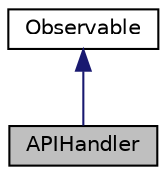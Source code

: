 digraph "APIHandler"
{
 // LATEX_PDF_SIZE
  edge [fontname="Helvetica",fontsize="10",labelfontname="Helvetica",labelfontsize="10"];
  node [fontname="Helvetica",fontsize="10",shape=record];
  Node1 [label="APIHandler",height=0.2,width=0.4,color="black", fillcolor="grey75", style="filled", fontcolor="black",tooltip="The APIHandler class is responsible for fetching data from a given API."];
  Node2 -> Node1 [dir="back",color="midnightblue",fontsize="10",style="solid",fontname="Helvetica"];
  Node2 [label="Observable",height=0.2,width=0.4,color="black", fillcolor="white", style="filled",URL="$classObservable.html",tooltip="Represents the subject (or observable) in the Observer design pattern."];
}
